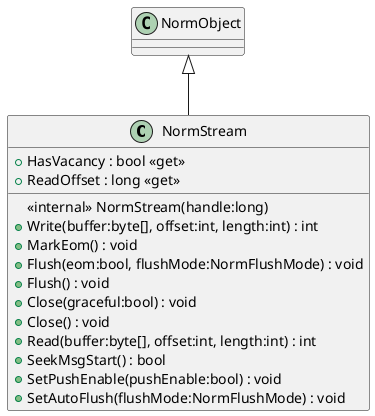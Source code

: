 @startuml
class NormStream {
    + HasVacancy : bool <<get>>
    + ReadOffset : long <<get>>
    <<internal>> NormStream(handle:long)
    + Write(buffer:byte[], offset:int, length:int) : int
    + MarkEom() : void
    + Flush(eom:bool, flushMode:NormFlushMode) : void
    + Flush() : void
    + Close(graceful:bool) : void
    + Close() : void
    + Read(buffer:byte[], offset:int, length:int) : int
    + SeekMsgStart() : bool
    + SetPushEnable(pushEnable:bool) : void
    + SetAutoFlush(flushMode:NormFlushMode) : void
}
NormObject <|-- NormStream
@enduml
